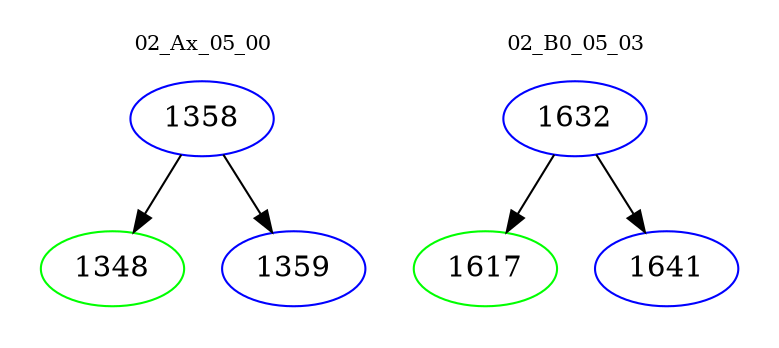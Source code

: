 digraph{
subgraph cluster_0 {
color = white
label = "02_Ax_05_00";
fontsize=10;
T0_1358 [label="1358", color="blue"]
T0_1358 -> T0_1348 [color="black"]
T0_1348 [label="1348", color="green"]
T0_1358 -> T0_1359 [color="black"]
T0_1359 [label="1359", color="blue"]
}
subgraph cluster_1 {
color = white
label = "02_B0_05_03";
fontsize=10;
T1_1632 [label="1632", color="blue"]
T1_1632 -> T1_1617 [color="black"]
T1_1617 [label="1617", color="green"]
T1_1632 -> T1_1641 [color="black"]
T1_1641 [label="1641", color="blue"]
}
}
